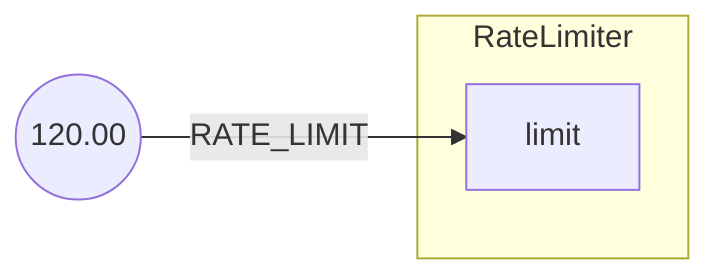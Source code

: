 flowchart LR
0output((120.00))
subgraph 1[RateLimiter]
1limit[limit]
end
0output --> |RATE_LIMIT| 1limit